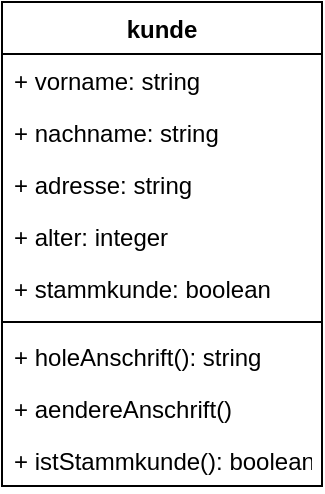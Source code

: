 <mxfile version="13.10.1" type="device"><diagram id="GSJ6W59w4i5gZUs6FGtd" name="Page-1"><mxGraphModel dx="436" dy="663" grid="1" gridSize="10" guides="1" tooltips="1" connect="1" arrows="1" fold="1" page="1" pageScale="1" pageWidth="827" pageHeight="1169" math="0" shadow="0"><root><mxCell id="0"/><mxCell id="1" parent="0"/><mxCell id="jthKy0gG9UhMuQ1eCn7M-5" value="kunde" style="swimlane;fontStyle=1;align=center;verticalAlign=top;childLayout=stackLayout;horizontal=1;startSize=26;horizontalStack=0;resizeParent=1;resizeParentMax=0;resizeLast=0;collapsible=1;marginBottom=0;" vertex="1" parent="1"><mxGeometry x="160" y="490" width="160" height="242" as="geometry"/></mxCell><mxCell id="jthKy0gG9UhMuQ1eCn7M-6" value="+ vorname: string" style="text;strokeColor=none;fillColor=none;align=left;verticalAlign=top;spacingLeft=4;spacingRight=4;overflow=hidden;rotatable=0;points=[[0,0.5],[1,0.5]];portConstraint=eastwest;" vertex="1" parent="jthKy0gG9UhMuQ1eCn7M-5"><mxGeometry y="26" width="160" height="26" as="geometry"/></mxCell><mxCell id="jthKy0gG9UhMuQ1eCn7M-9" value="+ nachname: string" style="text;strokeColor=none;fillColor=none;align=left;verticalAlign=top;spacingLeft=4;spacingRight=4;overflow=hidden;rotatable=0;points=[[0,0.5],[1,0.5]];portConstraint=eastwest;" vertex="1" parent="jthKy0gG9UhMuQ1eCn7M-5"><mxGeometry y="52" width="160" height="26" as="geometry"/></mxCell><mxCell id="jthKy0gG9UhMuQ1eCn7M-10" value="+ adresse: string" style="text;strokeColor=none;fillColor=none;align=left;verticalAlign=top;spacingLeft=4;spacingRight=4;overflow=hidden;rotatable=0;points=[[0,0.5],[1,0.5]];portConstraint=eastwest;" vertex="1" parent="jthKy0gG9UhMuQ1eCn7M-5"><mxGeometry y="78" width="160" height="26" as="geometry"/></mxCell><mxCell id="jthKy0gG9UhMuQ1eCn7M-11" value="+ alter: integer" style="text;strokeColor=none;fillColor=none;align=left;verticalAlign=top;spacingLeft=4;spacingRight=4;overflow=hidden;rotatable=0;points=[[0,0.5],[1,0.5]];portConstraint=eastwest;" vertex="1" parent="jthKy0gG9UhMuQ1eCn7M-5"><mxGeometry y="104" width="160" height="26" as="geometry"/></mxCell><mxCell id="jthKy0gG9UhMuQ1eCn7M-12" value="+ stammkunde: boolean" style="text;strokeColor=none;fillColor=none;align=left;verticalAlign=top;spacingLeft=4;spacingRight=4;overflow=hidden;rotatable=0;points=[[0,0.5],[1,0.5]];portConstraint=eastwest;" vertex="1" parent="jthKy0gG9UhMuQ1eCn7M-5"><mxGeometry y="130" width="160" height="26" as="geometry"/></mxCell><mxCell id="jthKy0gG9UhMuQ1eCn7M-7" value="" style="line;strokeWidth=1;fillColor=none;align=left;verticalAlign=middle;spacingTop=-1;spacingLeft=3;spacingRight=3;rotatable=0;labelPosition=right;points=[];portConstraint=eastwest;" vertex="1" parent="jthKy0gG9UhMuQ1eCn7M-5"><mxGeometry y="156" width="160" height="8" as="geometry"/></mxCell><mxCell id="jthKy0gG9UhMuQ1eCn7M-8" value="+ holeAnschrift(): string" style="text;strokeColor=none;fillColor=none;align=left;verticalAlign=top;spacingLeft=4;spacingRight=4;overflow=hidden;rotatable=0;points=[[0,0.5],[1,0.5]];portConstraint=eastwest;" vertex="1" parent="jthKy0gG9UhMuQ1eCn7M-5"><mxGeometry y="164" width="160" height="26" as="geometry"/></mxCell><mxCell id="jthKy0gG9UhMuQ1eCn7M-13" value="+ aendereAnschrift()" style="text;strokeColor=none;fillColor=none;align=left;verticalAlign=top;spacingLeft=4;spacingRight=4;overflow=hidden;rotatable=0;points=[[0,0.5],[1,0.5]];portConstraint=eastwest;" vertex="1" parent="jthKy0gG9UhMuQ1eCn7M-5"><mxGeometry y="190" width="160" height="26" as="geometry"/></mxCell><mxCell id="jthKy0gG9UhMuQ1eCn7M-14" value="+ istStammkunde(): boolean" style="text;strokeColor=none;fillColor=none;align=left;verticalAlign=top;spacingLeft=4;spacingRight=4;overflow=hidden;rotatable=0;points=[[0,0.5],[1,0.5]];portConstraint=eastwest;" vertex="1" parent="jthKy0gG9UhMuQ1eCn7M-5"><mxGeometry y="216" width="160" height="26" as="geometry"/></mxCell></root></mxGraphModel></diagram></mxfile>